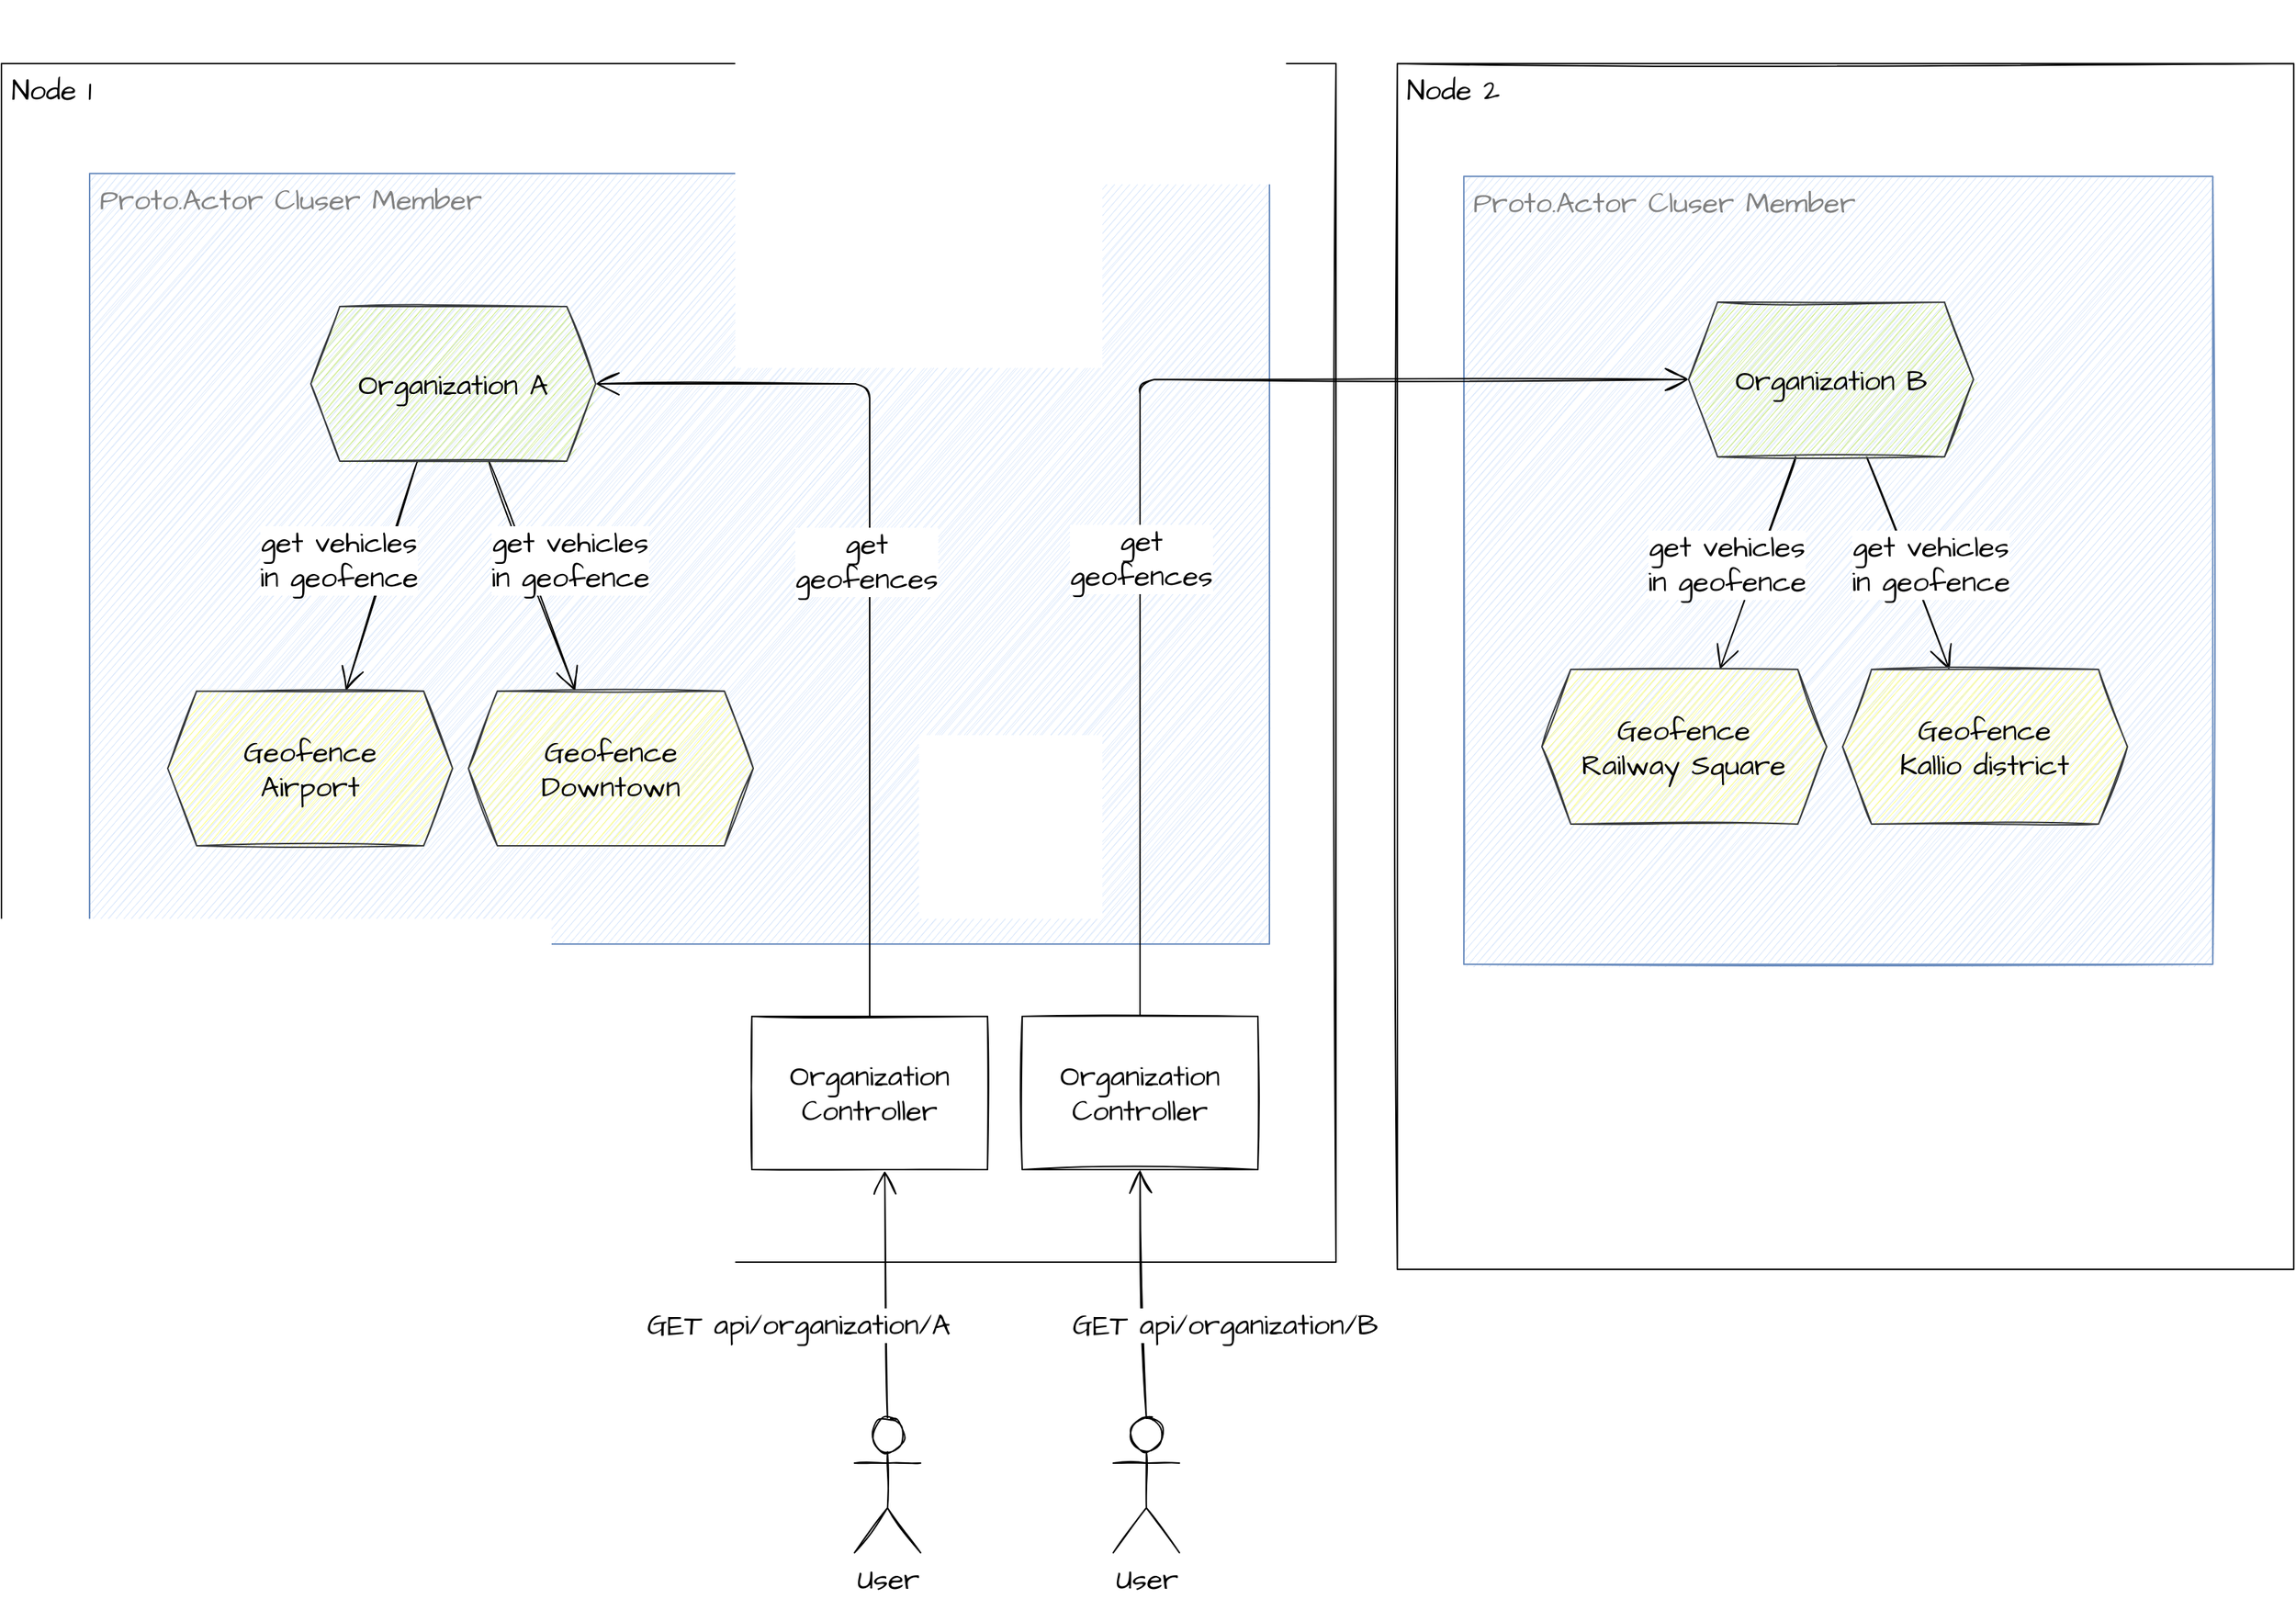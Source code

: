 <mxfile version="15.2.4" type="device"><diagram id="R2IqFCK2UuqnquUu5cmK" name="Page-1"><mxGraphModel dx="3943" dy="702" grid="0" gridSize="10" guides="1" tooltips="1" connect="1" arrows="1" fold="1" page="0" pageScale="1" pageWidth="827" pageHeight="1169" math="0" shadow="0"><root><mxCell id="0"/><mxCell id="1" parent="0"/><mxCell id="PWde1tt7UsiRLPWTrhDB-1" value="Node 2" style="rounded=0;whiteSpace=wrap;html=1;sketch=1;hachureGap=4;pointerEvents=0;fontFamily=Architects Daughter;fontSource=https%3A%2F%2Ffonts.googleapis.com%2Fcss%3Ffamily%3DArchitects%2BDaughter;fontSize=20;align=left;verticalAlign=top;spacingLeft=5;" vertex="1" parent="1"><mxGeometry x="370.43" y="853" width="620" height="834" as="geometry"/></mxCell><mxCell id="PWde1tt7UsiRLPWTrhDB-2" value="Node 1" style="rounded=0;whiteSpace=wrap;html=1;sketch=1;hachureGap=4;pointerEvents=0;fontFamily=Architects Daughter;fontSource=https%3A%2F%2Ffonts.googleapis.com%2Fcss%3Ffamily%3DArchitects%2BDaughter;fontSize=20;align=left;verticalAlign=top;spacingLeft=5;" vertex="1" parent="1"><mxGeometry x="-595" y="853" width="923" height="829" as="geometry"/></mxCell><mxCell id="PWde1tt7UsiRLPWTrhDB-3" value="Proto.Actor Cluser Member" style="rounded=0;whiteSpace=wrap;html=1;sketch=1;hachureGap=4;pointerEvents=0;fontFamily=Architects Daughter;fontSource=https%3A%2F%2Ffonts.googleapis.com%2Fcss%3Ffamily%3DArchitects%2BDaughter;fontSize=20;align=left;verticalAlign=top;spacingLeft=5;fillColor=#dae8fc;strokeColor=#6c8ebf;movable=1;resizable=1;rotatable=1;deletable=1;editable=1;connectable=1;fontColor=#808080;" vertex="1" parent="1"><mxGeometry x="-534" y="929" width="816" height="533" as="geometry"/></mxCell><mxCell id="PWde1tt7UsiRLPWTrhDB-4" value="Proto.Actor Cluser Member" style="rounded=0;whiteSpace=wrap;html=1;sketch=1;hachureGap=4;pointerEvents=0;fontFamily=Architects Daughter;fontSource=https%3A%2F%2Ffonts.googleapis.com%2Fcss%3Ffamily%3DArchitects%2BDaughter;fontSize=20;align=left;verticalAlign=top;spacingLeft=5;fillColor=#dae8fc;strokeColor=#6c8ebf;movable=1;resizable=1;rotatable=1;deletable=1;editable=1;connectable=1;fontColor=#808080;" vertex="1" parent="1"><mxGeometry x="416.43" y="931" width="518" height="545" as="geometry"/></mxCell><mxCell id="PWde1tt7UsiRLPWTrhDB-14" style="edgeStyle=none;curved=1;rounded=0;sketch=1;orthogonalLoop=1;jettySize=auto;html=1;exitX=0.375;exitY=1;exitDx=0;exitDy=0;entryX=0.625;entryY=0;entryDx=0;entryDy=0;fontFamily=Architects Daughter;fontSource=https%3A%2F%2Ffonts.googleapis.com%2Fcss%3Ffamily%3DArchitects%2BDaughter;fontSize=20;endArrow=open;startSize=14;endSize=14;sourcePerimeterSpacing=8;targetPerimeterSpacing=8;" edge="1" parent="1" source="PWde1tt7UsiRLPWTrhDB-18" target="PWde1tt7UsiRLPWTrhDB-19"><mxGeometry relative="1" as="geometry"/></mxCell><mxCell id="PWde1tt7UsiRLPWTrhDB-15" value="get&amp;nbsp;vehicles&lt;br&gt;in geofence" style="edgeLabel;html=1;align=center;verticalAlign=middle;resizable=0;points=[];fontSize=20;fontFamily=Architects Daughter;" vertex="1" connectable="0" parent="PWde1tt7UsiRLPWTrhDB-14"><mxGeometry x="-0.268" y="2" relative="1" as="geometry"><mxPoint x="-39" y="9" as="offset"/></mxGeometry></mxCell><mxCell id="PWde1tt7UsiRLPWTrhDB-16" style="edgeStyle=none;curved=1;rounded=0;sketch=1;orthogonalLoop=1;jettySize=auto;html=1;exitX=0.625;exitY=1;exitDx=0;exitDy=0;entryX=0.375;entryY=0;entryDx=0;entryDy=0;fontFamily=Architects Daughter;fontSource=https%3A%2F%2Ffonts.googleapis.com%2Fcss%3Ffamily%3DArchitects%2BDaughter;fontSize=20;endArrow=open;startSize=14;endSize=14;sourcePerimeterSpacing=8;targetPerimeterSpacing=8;" edge="1" parent="1" source="PWde1tt7UsiRLPWTrhDB-18" target="PWde1tt7UsiRLPWTrhDB-20"><mxGeometry relative="1" as="geometry"/></mxCell><mxCell id="PWde1tt7UsiRLPWTrhDB-17" value="get&amp;nbsp;vehicles&lt;br&gt;in geofence" style="edgeLabel;html=1;align=center;verticalAlign=middle;resizable=0;points=[];fontSize=20;fontFamily=Architects Daughter;" vertex="1" connectable="0" parent="PWde1tt7UsiRLPWTrhDB-16"><mxGeometry x="0.293" y="4" relative="1" as="geometry"><mxPoint x="13" y="-34" as="offset"/></mxGeometry></mxCell><mxCell id="PWde1tt7UsiRLPWTrhDB-18" value="Organization A" style="shape=hexagon;perimeter=hexagonPerimeter2;whiteSpace=wrap;html=1;fixedSize=1;sketch=1;hachureGap=4;pointerEvents=0;fontFamily=Architects Daughter;fontSource=https%3A%2F%2Ffonts.googleapis.com%2Fcss%3Ffamily%3DArchitects%2BDaughter;fontSize=20;fontColor=#000000;strokeColor=#36393d;align=center;verticalAlign=middle;rounded=0;fillColor=#cdeb8b;" vertex="1" parent="1"><mxGeometry x="-381" y="1021" width="197" height="107" as="geometry"/></mxCell><mxCell id="PWde1tt7UsiRLPWTrhDB-19" value="Geofence&lt;br&gt;Airport" style="shape=hexagon;perimeter=hexagonPerimeter2;whiteSpace=wrap;html=1;fixedSize=1;sketch=1;hachureGap=4;pointerEvents=0;fontFamily=Architects Daughter;fontSource=https%3A%2F%2Ffonts.googleapis.com%2Fcss%3Ffamily%3DArchitects%2BDaughter;fontSize=20;strokeColor=#36393d;align=center;verticalAlign=middle;rounded=0;fillColor=#ffff88;" vertex="1" parent="1"><mxGeometry x="-480" y="1287" width="197" height="107" as="geometry"/></mxCell><mxCell id="PWde1tt7UsiRLPWTrhDB-20" value="Geofence&lt;br&gt;Downtown" style="shape=hexagon;perimeter=hexagonPerimeter2;whiteSpace=wrap;html=1;fixedSize=1;sketch=1;hachureGap=4;pointerEvents=0;fontFamily=Architects Daughter;fontSource=https%3A%2F%2Ffonts.googleapis.com%2Fcss%3Ffamily%3DArchitects%2BDaughter;fontSize=20;strokeColor=#36393d;align=center;verticalAlign=middle;rounded=0;fillColor=#ffff88;" vertex="1" parent="1"><mxGeometry x="-272" y="1287" width="197" height="107" as="geometry"/></mxCell><mxCell id="PWde1tt7UsiRLPWTrhDB-21" style="edgeStyle=none;curved=1;rounded=0;sketch=1;orthogonalLoop=1;jettySize=auto;html=1;exitX=0.375;exitY=1;exitDx=0;exitDy=0;entryX=0.625;entryY=0;entryDx=0;entryDy=0;fontFamily=Architects Daughter;fontSource=https%3A%2F%2Ffonts.googleapis.com%2Fcss%3Ffamily%3DArchitects%2BDaughter;fontSize=20;endArrow=open;startSize=14;endSize=14;sourcePerimeterSpacing=8;targetPerimeterSpacing=8;" edge="1" parent="1" source="PWde1tt7UsiRLPWTrhDB-25" target="PWde1tt7UsiRLPWTrhDB-26"><mxGeometry relative="1" as="geometry"/></mxCell><mxCell id="PWde1tt7UsiRLPWTrhDB-42" value="get&amp;nbsp;vehicles&lt;br&gt;in geofence" style="edgeLabel;html=1;align=center;verticalAlign=middle;resizable=0;points=[];fontSize=20;fontFamily=Architects Daughter;" vertex="1" connectable="0" parent="PWde1tt7UsiRLPWTrhDB-21"><mxGeometry x="0.256" y="-2" relative="1" as="geometry"><mxPoint x="-13" y="-18" as="offset"/></mxGeometry></mxCell><mxCell id="PWde1tt7UsiRLPWTrhDB-23" style="edgeStyle=none;curved=1;rounded=0;sketch=1;orthogonalLoop=1;jettySize=auto;html=1;exitX=0.625;exitY=1;exitDx=0;exitDy=0;entryX=0.375;entryY=0;entryDx=0;entryDy=0;fontFamily=Architects Daughter;fontSource=https%3A%2F%2Ffonts.googleapis.com%2Fcss%3Ffamily%3DArchitects%2BDaughter;fontSize=20;endArrow=open;startSize=14;endSize=14;sourcePerimeterSpacing=8;targetPerimeterSpacing=8;" edge="1" parent="1" source="PWde1tt7UsiRLPWTrhDB-25" target="PWde1tt7UsiRLPWTrhDB-27"><mxGeometry relative="1" as="geometry"/></mxCell><mxCell id="PWde1tt7UsiRLPWTrhDB-43" value="get&amp;nbsp;vehicles&lt;br&gt;in geofence" style="edgeLabel;html=1;align=center;verticalAlign=middle;resizable=0;points=[];fontSize=20;fontFamily=Architects Daughter;" vertex="1" connectable="0" parent="PWde1tt7UsiRLPWTrhDB-23"><mxGeometry x="0.221" y="-1" relative="1" as="geometry"><mxPoint x="10" y="-17" as="offset"/></mxGeometry></mxCell><mxCell id="PWde1tt7UsiRLPWTrhDB-25" value="Organization B" style="shape=hexagon;perimeter=hexagonPerimeter2;whiteSpace=wrap;html=1;fixedSize=1;sketch=1;hachureGap=4;pointerEvents=0;fontFamily=Architects Daughter;fontSource=https%3A%2F%2Ffonts.googleapis.com%2Fcss%3Ffamily%3DArchitects%2BDaughter;fontSize=20;fontColor=#000000;strokeColor=#36393d;align=center;verticalAlign=middle;rounded=0;fillColor=#cdeb8b;" vertex="1" parent="1"><mxGeometry x="571.93" y="1018" width="197" height="107" as="geometry"/></mxCell><mxCell id="PWde1tt7UsiRLPWTrhDB-26" value="Geofence&lt;br&gt;Railway Square" style="shape=hexagon;perimeter=hexagonPerimeter2;whiteSpace=wrap;html=1;fixedSize=1;sketch=1;hachureGap=4;pointerEvents=0;fontFamily=Architects Daughter;fontSource=https%3A%2F%2Ffonts.googleapis.com%2Fcss%3Ffamily%3DArchitects%2BDaughter;fontSize=20;strokeColor=#36393d;align=center;verticalAlign=middle;rounded=0;fillColor=#ffff88;" vertex="1" parent="1"><mxGeometry x="470.43" y="1272" width="197" height="107" as="geometry"/></mxCell><mxCell id="PWde1tt7UsiRLPWTrhDB-27" value="Geofence&lt;br&gt;Kallio district" style="shape=hexagon;perimeter=hexagonPerimeter2;whiteSpace=wrap;html=1;fixedSize=1;sketch=1;hachureGap=4;pointerEvents=0;fontFamily=Architects Daughter;fontSource=https%3A%2F%2Ffonts.googleapis.com%2Fcss%3Ffamily%3DArchitects%2BDaughter;fontSize=20;strokeColor=#36393d;align=center;verticalAlign=middle;rounded=0;fillColor=#ffff88;" vertex="1" parent="1"><mxGeometry x="678.43" y="1272" width="197" height="107" as="geometry"/></mxCell><mxCell id="PWde1tt7UsiRLPWTrhDB-28" style="edgeStyle=none;curved=1;rounded=0;sketch=1;orthogonalLoop=1;jettySize=auto;html=1;exitX=0.25;exitY=1;exitDx=0;exitDy=0;entryX=0.5;entryY=0;entryDx=0;entryDy=0;dashed=1;fontFamily=Architects Daughter;fontSource=https%3A%2F%2Ffonts.googleapis.com%2Fcss%3Ffamily%3DArchitects%2BDaughter;fontSize=20;endArrow=none;endFill=0;startSize=14;endSize=14;sourcePerimeterSpacing=8;targetPerimeterSpacing=8;strokeColor=none;" edge="1" parent="1"><mxGeometry relative="1" as="geometry"><mxPoint x="155.75" y="809.0" as="sourcePoint"/><mxPoint x="-330.5" y="1011" as="targetPoint"/></mxGeometry></mxCell><mxCell id="PWde1tt7UsiRLPWTrhDB-30" style="edgeStyle=orthogonalEdgeStyle;rounded=1;sketch=1;orthogonalLoop=1;jettySize=auto;html=1;exitX=0.5;exitY=0;exitDx=0;exitDy=0;entryX=1;entryY=0.5;entryDx=0;entryDy=0;fontFamily=Architects Daughter;fontSource=https%3A%2F%2Ffonts.googleapis.com%2Fcss%3Ffamily%3DArchitects%2BDaughter;fontSize=20;endArrow=open;startSize=14;endSize=14;sourcePerimeterSpacing=8;targetPerimeterSpacing=8;strokeColor=default;jumpStyle=none;" edge="1" parent="1" source="PWde1tt7UsiRLPWTrhDB-29" target="PWde1tt7UsiRLPWTrhDB-18"><mxGeometry relative="1" as="geometry"/></mxCell><mxCell id="PWde1tt7UsiRLPWTrhDB-39" value="get&lt;br&gt;geofences" style="edgeLabel;html=1;align=center;verticalAlign=middle;resizable=0;points=[];fontSize=20;fontFamily=Architects Daughter;" vertex="1" connectable="0" parent="PWde1tt7UsiRLPWTrhDB-30"><mxGeometry x="-0.169" y="-4" relative="1" as="geometry"><mxPoint x="-7" y="-55" as="offset"/></mxGeometry></mxCell><mxCell id="PWde1tt7UsiRLPWTrhDB-31" style="edgeStyle=orthogonalEdgeStyle;rounded=1;sketch=1;jumpStyle=none;orthogonalLoop=1;jettySize=auto;html=1;exitX=0.5;exitY=0;exitDx=0;exitDy=0;entryX=0;entryY=0.5;entryDx=0;entryDy=0;fontFamily=Architects Daughter;fontSource=https%3A%2F%2Ffonts.googleapis.com%2Fcss%3Ffamily%3DArchitects%2BDaughter;fontSize=20;endArrow=open;startSize=14;endSize=14;sourcePerimeterSpacing=8;targetPerimeterSpacing=8;strokeColor=default;" edge="1" parent="1" source="PWde1tt7UsiRLPWTrhDB-53" target="PWde1tt7UsiRLPWTrhDB-25"><mxGeometry relative="1" as="geometry"/></mxCell><mxCell id="PWde1tt7UsiRLPWTrhDB-40" value="get&lt;br&gt;geofences" style="edgeLabel;html=1;align=center;verticalAlign=middle;resizable=0;points=[];fontSize=20;fontFamily=Architects Daughter;" vertex="1" connectable="0" parent="PWde1tt7UsiRLPWTrhDB-31"><mxGeometry x="-0.222" y="-1" relative="1" as="geometry"><mxPoint x="-1" y="2" as="offset"/></mxGeometry></mxCell><mxCell id="PWde1tt7UsiRLPWTrhDB-29" value="Organization&lt;br&gt;Controller" style="rounded=0;whiteSpace=wrap;html=1;sketch=1;hachureGap=4;pointerEvents=0;fontFamily=Architects Daughter;fontSource=https%3A%2F%2Ffonts.googleapis.com%2Fcss%3Ffamily%3DArchitects%2BDaughter;fontSize=20;" vertex="1" parent="1"><mxGeometry x="-76" y="1512" width="163" height="106" as="geometry"/></mxCell><mxCell id="PWde1tt7UsiRLPWTrhDB-34" style="rounded=1;sketch=1;jumpStyle=none;orthogonalLoop=1;jettySize=auto;html=1;exitX=0.5;exitY=0;exitDx=0;exitDy=0;exitPerimeter=0;entryX=0.564;entryY=1.007;entryDx=0;entryDy=0;fontFamily=Architects Daughter;fontSource=https%3A%2F%2Ffonts.googleapis.com%2Fcss%3Ffamily%3DArchitects%2BDaughter;fontSize=20;endArrow=open;startSize=14;endSize=14;sourcePerimeterSpacing=8;targetPerimeterSpacing=8;strokeColor=default;entryPerimeter=0;" edge="1" parent="1" source="PWde1tt7UsiRLPWTrhDB-32" target="PWde1tt7UsiRLPWTrhDB-29"><mxGeometry relative="1" as="geometry"/></mxCell><mxCell id="PWde1tt7UsiRLPWTrhDB-36" value="GET api/organization/A" style="edgeLabel;html=1;align=center;verticalAlign=middle;resizable=0;points=[];fontSize=20;fontFamily=Architects Daughter;" vertex="1" connectable="0" parent="PWde1tt7UsiRLPWTrhDB-34"><mxGeometry x="-0.239" relative="1" as="geometry"><mxPoint x="-61" as="offset"/></mxGeometry></mxCell><mxCell id="PWde1tt7UsiRLPWTrhDB-32" value="User" style="shape=umlActor;verticalLabelPosition=bottom;verticalAlign=top;html=1;outlineConnect=0;sketch=1;hachureGap=4;pointerEvents=0;fontFamily=Architects Daughter;fontSource=https%3A%2F%2Ffonts.googleapis.com%2Fcss%3Ffamily%3DArchitects%2BDaughter;fontSize=20;" vertex="1" parent="1"><mxGeometry x="-5.0" y="1790" width="45.74" height="93" as="geometry"/></mxCell><mxCell id="PWde1tt7UsiRLPWTrhDB-35" style="edgeStyle=none;rounded=1;sketch=1;jumpStyle=none;orthogonalLoop=1;jettySize=auto;html=1;exitX=0.5;exitY=0;exitDx=0;exitDy=0;exitPerimeter=0;entryX=0.5;entryY=1;entryDx=0;entryDy=0;fontFamily=Architects Daughter;fontSource=https%3A%2F%2Ffonts.googleapis.com%2Fcss%3Ffamily%3DArchitects%2BDaughter;fontSize=20;endArrow=open;startSize=14;endSize=14;sourcePerimeterSpacing=8;targetPerimeterSpacing=8;strokeColor=default;" edge="1" parent="1" source="PWde1tt7UsiRLPWTrhDB-33" target="PWde1tt7UsiRLPWTrhDB-53"><mxGeometry relative="1" as="geometry"/></mxCell><mxCell id="PWde1tt7UsiRLPWTrhDB-38" value="GET api/organization/B" style="edgeLabel;html=1;align=center;verticalAlign=middle;resizable=0;points=[];fontSize=20;fontFamily=Architects Daughter;" vertex="1" connectable="0" parent="PWde1tt7UsiRLPWTrhDB-35"><mxGeometry x="-0.347" y="1" relative="1" as="geometry"><mxPoint x="56" y="-9" as="offset"/></mxGeometry></mxCell><mxCell id="PWde1tt7UsiRLPWTrhDB-33" value="User" style="shape=umlActor;verticalLabelPosition=bottom;verticalAlign=top;html=1;outlineConnect=0;sketch=1;hachureGap=4;pointerEvents=0;fontFamily=Architects Daughter;fontSource=https%3A%2F%2Ffonts.googleapis.com%2Fcss%3Ffamily%3DArchitects%2BDaughter;fontSize=20;" vertex="1" parent="1"><mxGeometry x="174" y="1790" width="45.74" height="93" as="geometry"/></mxCell><mxCell id="PWde1tt7UsiRLPWTrhDB-53" value="Organization&lt;br&gt;Controller" style="rounded=0;whiteSpace=wrap;html=1;sketch=1;hachureGap=4;pointerEvents=0;fontFamily=Architects Daughter;fontSource=https%3A%2F%2Ffonts.googleapis.com%2Fcss%3Ffamily%3DArchitects%2BDaughter;fontSize=20;" vertex="1" parent="1"><mxGeometry x="111" y="1512" width="163" height="106" as="geometry"/></mxCell></root></mxGraphModel></diagram></mxfile>